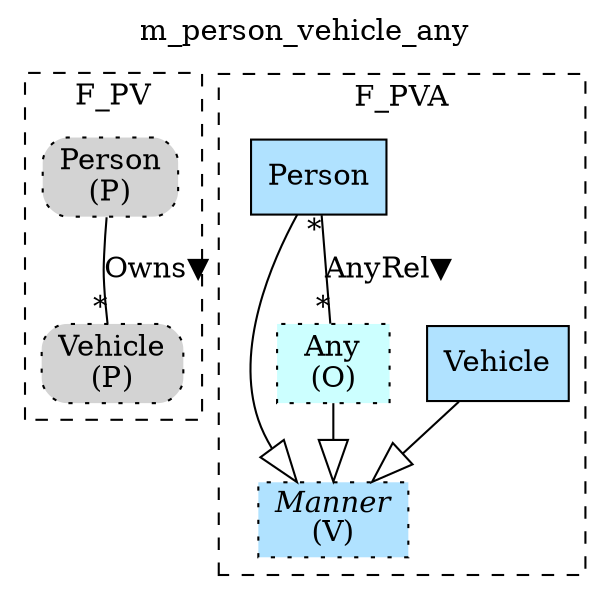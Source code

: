 digraph {graph[label=m_person_vehicle_any,labelloc=tl,labelfontsize=12];
subgraph cluster_F_PV{style=dashed;label=F_PV;
"PPerson"[shape=box,fillcolor=lightgray,style ="rounded,filled,dotted",label=<Person<br/>(P)>];
"PVehicle"[shape=box,fillcolor=lightgray,style ="rounded,filled,dotted",label=<Vehicle<br/>(P)>];

"PPerson"->"PVehicle"[label="Owns▼",dir=none,taillabel="",headlabel="*"];

}


subgraph cluster_F_PVA{style=dashed;label=F_PVA;
"Vehicle"[shape=record,fillcolor=lightskyblue1,style = filled,label="Vehicle"];
"Manner"[shape=record,fillcolor=lightskyblue1,style ="filled,dotted",label=<{<I>Manner</I><br/>(V)}>];
"Person"[shape=record,fillcolor=lightskyblue1,style = filled,label="Person"];
"Any"[shape=record,fillcolor="#CCFFFF",style ="filled,dotted",label=<Any<br/>(O)>];

"Person"->"Manner"[arrowhead=onormal,arrowsize=2.0];
"Vehicle"->"Manner"[arrowhead=onormal,arrowsize=2.0];
"Any"->"Manner"[arrowhead=onormal,arrowsize=2.0];
"Person"->"Any"[label="AnyRel▼",dir=none,taillabel="*",headlabel="*"];

}
}
